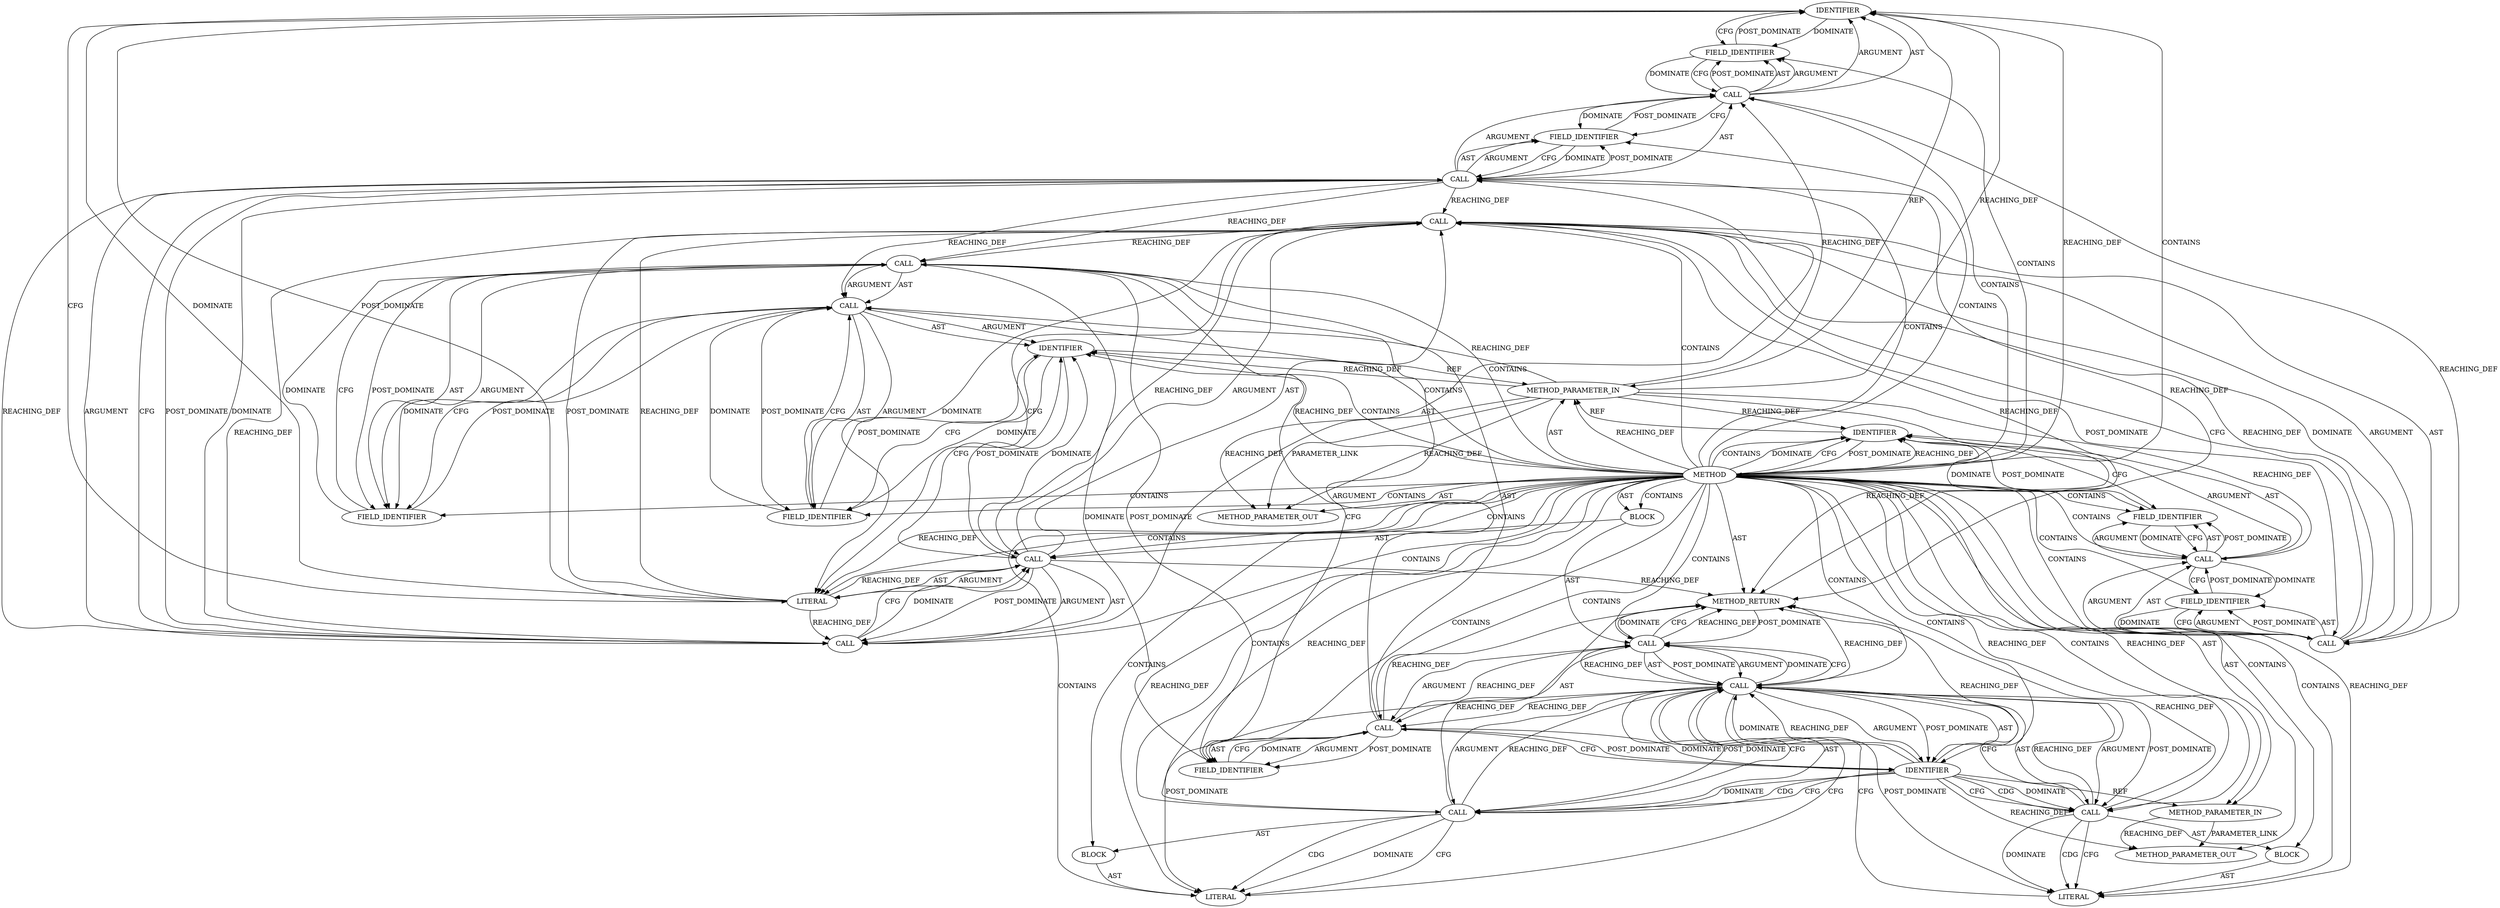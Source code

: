 digraph {
  1720 [label=IDENTIFIER ORDER=1 ARGUMENT_INDEX=1 CODE="con" COLUMN_NUMBER=38 LINE_NUMBER=563 TYPE_FULL_NAME="ceph_connection*" NAME="con"]
  1727 [label=IDENTIFIER ORDER=1 ARGUMENT_INDEX=1 CODE="con" COLUMN_NUMBER=2 LINE_NUMBER=564 TYPE_FULL_NAME="ceph_connection*" NAME="con"]
  1718 [label=CALL ORDER=1 ARGUMENT_INDEX=1 CODE="con->v2.out_epil" COLUMN_NUMBER=38 METHOD_FULL_NAME="<operator>.fieldAccess" LINE_NUMBER=563 TYPE_FULL_NAME="<empty>" DISPATCH_TYPE="STATIC_DISPATCH" SIGNATURE="" NAME="<operator>.fieldAccess"]
  1722 [label=FIELD_IDENTIFIER ORDER=2 ARGUMENT_INDEX=2 CODE="out_epil" COLUMN_NUMBER=38 LINE_NUMBER=563 CANONICAL_NAME="out_epil"]
  1728 [label=FIELD_IDENTIFIER ORDER=2 ARGUMENT_INDEX=2 CODE="v2" COLUMN_NUMBER=2 LINE_NUMBER=564 CANONICAL_NAME="v2"]
  1719 [label=CALL ORDER=1 ARGUMENT_INDEX=1 CODE="con->v2" COLUMN_NUMBER=38 METHOD_FULL_NAME="<operator>.indirectFieldAccess" LINE_NUMBER=563 TYPE_FULL_NAME="<empty>" DISPATCH_TYPE="STATIC_DISPATCH" SIGNATURE="" NAME="<operator>.indirectFieldAccess"]
  13050 [label=METHOD_PARAMETER_OUT ORDER=1 CODE="struct ceph_connection *con" IS_VARIADIC=false COLUMN_NUMBER=36 LINE_NUMBER=561 TYPE_FULL_NAME="ceph_connection*" EVALUATION_STRATEGY="BY_VALUE" INDEX=1 NAME="con"]
  1733 [label=CALL ORDER=2 ARGUMENT_INDEX=2 CODE="FRAME_LATE_STATUS_ABORTED" COLUMN_NUMBER=43 METHOD_FULL_NAME="file_code_old-a282a2f-decode_preamble-528.c:51:51:FRAME_LATE_STATUS_ABORTED:0" LINE_NUMBER=564 TYPE_FULL_NAME="int" DISPATCH_TYPE="INLINED" SIGNATURE="" NAME="FRAME_LATE_STATUS_ABORTED"]
  1726 [label=CALL ORDER=1 ARGUMENT_INDEX=1 CODE="con->v2" COLUMN_NUMBER=2 METHOD_FULL_NAME="<operator>.indirectFieldAccess" LINE_NUMBER=564 TYPE_FULL_NAME="<empty>" DISPATCH_TYPE="STATIC_DISPATCH" SIGNATURE="" NAME="<operator>.indirectFieldAccess"]
  1721 [label=FIELD_IDENTIFIER ORDER=2 ARGUMENT_INDEX=2 CODE="v2" COLUMN_NUMBER=38 LINE_NUMBER=563 CANONICAL_NAME="v2"]
  1715 [label=FIELD_IDENTIFIER ORDER=2 ARGUMENT_INDEX=2 CODE="out_epil" COLUMN_NUMBER=10 LINE_NUMBER=563 CANONICAL_NAME="out_epil"]
  1714 [label=FIELD_IDENTIFIER ORDER=2 ARGUMENT_INDEX=2 CODE="v2" COLUMN_NUMBER=10 LINE_NUMBER=563 CANONICAL_NAME="v2"]
  1708 [label=BLOCK ORDER=3 ARGUMENT_INDEX=-1 CODE="{
	memset(&con->v2.out_epil, 0, sizeof(con->v2.out_epil));
	con->v2.out_epil.late_status = aborted ? FRAME_LATE_STATUS_ABORTED :
						 FRAME_LATE_STATUS_COMPLETE;
}" COLUMN_NUMBER=1 LINE_NUMBER=562 TYPE_FULL_NAME="void"]
  1725 [label=CALL ORDER=1 ARGUMENT_INDEX=1 CODE="con->v2.out_epil" COLUMN_NUMBER=2 METHOD_FULL_NAME="<operator>.fieldAccess" LINE_NUMBER=564 TYPE_FULL_NAME="<empty>" DISPATCH_TYPE="STATIC_DISPATCH" SIGNATURE="" NAME="<operator>.fieldAccess"]
  1730 [label=FIELD_IDENTIFIER ORDER=2 ARGUMENT_INDEX=2 CODE="late_status" COLUMN_NUMBER=2 LINE_NUMBER=564 CANONICAL_NAME="late_status"]
  1737 [label=BLOCK ORDER=1 ARGUMENT_INDEX=1 CODE="<empty>" TYPE_FULL_NAME="void"]
  13051 [label=METHOD_PARAMETER_OUT ORDER=2 CODE="bool aborted" IS_VARIADIC=false COLUMN_NUMBER=65 LINE_NUMBER=561 TYPE_FULL_NAME="bool" EVALUATION_STRATEGY="BY_VALUE" INDEX=2 NAME="aborted"]
  1729 [label=FIELD_IDENTIFIER ORDER=2 ARGUMENT_INDEX=2 CODE="out_epil" COLUMN_NUMBER=2 LINE_NUMBER=564 CANONICAL_NAME="out_epil"]
  1709 [label=CALL ORDER=1 ARGUMENT_INDEX=-1 CODE="memset(&con->v2.out_epil, 0, sizeof(con->v2.out_epil))" COLUMN_NUMBER=2 METHOD_FULL_NAME="memset" LINE_NUMBER=563 TYPE_FULL_NAME="<empty>" DISPATCH_TYPE="STATIC_DISPATCH" SIGNATURE="" NAME="memset"]
  1717 [label=CALL ORDER=3 ARGUMENT_INDEX=3 CODE="sizeof(con->v2.out_epil)" COLUMN_NUMBER=31 METHOD_FULL_NAME="<operator>.sizeOf" LINE_NUMBER=563 TYPE_FULL_NAME="<empty>" DISPATCH_TYPE="STATIC_DISPATCH" SIGNATURE="" NAME="<operator>.sizeOf"]
  1735 [label=LITERAL ORDER=1 ARGUMENT_INDEX=1 CODE="0x1" COLUMN_NUMBER=43 LINE_NUMBER=564 TYPE_FULL_NAME="int"]
  1705 [label=METHOD COLUMN_NUMBER=1 LINE_NUMBER=561 COLUMN_NUMBER_END=42 IS_EXTERNAL=false SIGNATURE="void encode_epilogue_secure (ceph_connection*,bool)" NAME="encode_epilogue_secure" AST_PARENT_TYPE="TYPE_DECL" AST_PARENT_FULL_NAME="file_code_old-a282a2f-decode_preamble-528.c:<global>" ORDER=38 CODE="static void encode_epilogue_secure(struct ceph_connection *con, bool aborted)
{
	memset(&con->v2.out_epil, 0, sizeof(con->v2.out_epil));
	con->v2.out_epil.late_status = aborted ? FRAME_LATE_STATUS_ABORTED :
						 FRAME_LATE_STATUS_COMPLETE;
}" FULL_NAME="encode_epilogue_secure" LINE_NUMBER_END=564 FILENAME="file_code_old-a282a2f-decode_preamble-528.c"]
  1707 [label=METHOD_PARAMETER_IN ORDER=2 CODE="bool aborted" IS_VARIADIC=false COLUMN_NUMBER=65 LINE_NUMBER=561 TYPE_FULL_NAME="bool" EVALUATION_STRATEGY="BY_VALUE" INDEX=2 NAME="aborted"]
  1723 [label=CALL ORDER=2 ARGUMENT_INDEX=-1 CODE="con->v2.out_epil.late_status = aborted ? FRAME_LATE_STATUS_ABORTED :
						 FRAME_LATE_STATUS_COMPLETE" COLUMN_NUMBER=2 METHOD_FULL_NAME="<operator>.assignment" LINE_NUMBER=564 TYPE_FULL_NAME="<empty>" DISPATCH_TYPE="STATIC_DISPATCH" SIGNATURE="" NAME="<operator>.assignment"]
  1731 [label=CALL ORDER=2 ARGUMENT_INDEX=2 CODE="aborted ? FRAME_LATE_STATUS_ABORTED :
						 FRAME_LATE_STATUS_COMPLETE" COLUMN_NUMBER=33 METHOD_FULL_NAME="<operator>.conditional" LINE_NUMBER=564 TYPE_FULL_NAME="<empty>" DISPATCH_TYPE="STATIC_DISPATCH" SIGNATURE="" NAME="<operator>.conditional"]
  1732 [label=IDENTIFIER ORDER=1 ARGUMENT_INDEX=1 CODE="aborted" COLUMN_NUMBER=33 LINE_NUMBER=564 TYPE_FULL_NAME="bool" NAME="aborted"]
  1706 [label=METHOD_PARAMETER_IN ORDER=1 CODE="struct ceph_connection *con" IS_VARIADIC=false COLUMN_NUMBER=36 LINE_NUMBER=561 TYPE_FULL_NAME="ceph_connection*" EVALUATION_STRATEGY="BY_VALUE" INDEX=1 NAME="con"]
  1716 [label=LITERAL ORDER=2 ARGUMENT_INDEX=2 CODE="0" COLUMN_NUMBER=28 LINE_NUMBER=563 TYPE_FULL_NAME="int"]
  1738 [label=LITERAL ORDER=1 ARGUMENT_INDEX=1 CODE="0xe" COLUMN_NUMBER=8 LINE_NUMBER=565 TYPE_FULL_NAME="int"]
  1736 [label=CALL ORDER=3 ARGUMENT_INDEX=3 CODE="FRAME_LATE_STATUS_COMPLETE" COLUMN_NUMBER=8 METHOD_FULL_NAME="file_code_old-a282a2f-decode_preamble-528.c:52:52:FRAME_LATE_STATUS_COMPLETE:0" LINE_NUMBER=565 TYPE_FULL_NAME="int" DISPATCH_TYPE="INLINED" SIGNATURE="" NAME="FRAME_LATE_STATUS_COMPLETE"]
  1711 [label=CALL ORDER=1 ARGUMENT_INDEX=1 CODE="con->v2.out_epil" COLUMN_NUMBER=10 METHOD_FULL_NAME="<operator>.fieldAccess" LINE_NUMBER=563 TYPE_FULL_NAME="<empty>" DISPATCH_TYPE="STATIC_DISPATCH" SIGNATURE="" NAME="<operator>.fieldAccess"]
  1724 [label=CALL ORDER=1 ARGUMENT_INDEX=1 CODE="con->v2.out_epil.late_status" COLUMN_NUMBER=2 METHOD_FULL_NAME="<operator>.fieldAccess" LINE_NUMBER=564 TYPE_FULL_NAME="<empty>" DISPATCH_TYPE="STATIC_DISPATCH" SIGNATURE="" NAME="<operator>.fieldAccess"]
  1734 [label=BLOCK ORDER=1 ARGUMENT_INDEX=1 CODE="<empty>" TYPE_FULL_NAME="void"]
  1739 [label=METHOD_RETURN ORDER=4 CODE="RET" COLUMN_NUMBER=1 LINE_NUMBER=561 TYPE_FULL_NAME="void" EVALUATION_STRATEGY="BY_VALUE"]
  1712 [label=CALL ORDER=1 ARGUMENT_INDEX=1 CODE="con->v2" COLUMN_NUMBER=10 METHOD_FULL_NAME="<operator>.indirectFieldAccess" LINE_NUMBER=563 TYPE_FULL_NAME="<empty>" DISPATCH_TYPE="STATIC_DISPATCH" SIGNATURE="" NAME="<operator>.indirectFieldAccess"]
  1710 [label=CALL ORDER=1 ARGUMENT_INDEX=1 CODE="&con->v2.out_epil" COLUMN_NUMBER=9 METHOD_FULL_NAME="<operator>.addressOf" LINE_NUMBER=563 TYPE_FULL_NAME="<empty>" DISPATCH_TYPE="STATIC_DISPATCH" SIGNATURE="" NAME="<operator>.addressOf"]
  1713 [label=IDENTIFIER ORDER=1 ARGUMENT_INDEX=1 CODE="con" COLUMN_NUMBER=10 LINE_NUMBER=563 TYPE_FULL_NAME="ceph_connection*" NAME="con"]
  1707 -> 13051 [label=REACHING_DEF VARIABLE="aborted"]
  1736 -> 1738 [label=CDG ]
  1705 -> 1709 [label=CONTAINS ]
  1716 -> 1720 [label=CFG ]
  1706 -> 1720 [label=REACHING_DEF VARIABLE="con"]
  1715 -> 1712 [label=POST_DOMINATE ]
  1706 -> 13050 [label=PARAMETER_LINK ]
  1705 -> 1738 [label=CONTAINS ]
  1724 -> 1732 [label=CFG ]
  1731 -> 1732 [label=ARGUMENT ]
  1732 -> 1736 [label=CDG ]
  1705 -> 1733 [label=CONTAINS ]
  1705 -> 1711 [label=CONTAINS ]
  1732 -> 1736 [label=CFG ]
  1736 -> 1737 [label=AST ]
  1734 -> 1735 [label=AST ]
  1705 -> 1708 [label=AST ]
  1711 -> 1719 [label=REACHING_DEF VARIABLE="con->v2.out_epil"]
  1709 -> 1717 [label=POST_DOMINATE ]
  1733 -> 1731 [label=CFG ]
  1709 -> 1717 [label=ARGUMENT ]
  1732 -> 1707 [label=REF ]
  1718 -> 1722 [label=POST_DOMINATE ]
  1733 -> 1739 [label=REACHING_DEF VARIABLE="FRAME_LATE_STATUS_ABORTED"]
  1717 -> 1718 [label=ARGUMENT ]
  1705 -> 1728 [label=CONTAINS ]
  1719 -> 1721 [label=POST_DOMINATE ]
  1732 -> 1731 [label=DOMINATE ]
  1712 -> 1713 [label=ARGUMENT ]
  1731 -> 1724 [label=REACHING_DEF VARIABLE="aborted ? FRAME_LATE_STATUS_ABORTED :
						 FRAME_LATE_STATUS_COMPLETE"]
  1726 -> 1729 [label=CFG ]
  1715 -> 1711 [label=DOMINATE ]
  1717 -> 1709 [label=CFG ]
  1705 -> 13051 [label=AST ]
  1710 -> 1709 [label=REACHING_DEF VARIABLE="&con->v2.out_epil"]
  1725 -> 1730 [label=CFG ]
  1705 -> 1735 [label=CONTAINS ]
  1725 -> 1729 [label=POST_DOMINATE ]
  1723 -> 1724 [label=ARGUMENT ]
  1713 -> 1705 [label=POST_DOMINATE ]
  1733 -> 1731 [label=REACHING_DEF VARIABLE="FRAME_LATE_STATUS_ABORTED"]
  1725 -> 1726 [label=AST ]
  1705 -> 1715 [label=CONTAINS ]
  1726 -> 1729 [label=DOMINATE ]
  1706 -> 1726 [label=REACHING_DEF VARIABLE="con"]
  1733 -> 1735 [label=CFG ]
  1705 -> 1719 [label=CONTAINS ]
  1710 -> 1711 [label=AST ]
  1731 -> 1736 [label=POST_DOMINATE ]
  1727 -> 1728 [label=CFG ]
  1718 -> 1717 [label=DOMINATE ]
  1717 -> 1709 [label=DOMINATE ]
  1723 -> 1731 [label=AST ]
  1731 -> 1733 [label=POST_DOMINATE ]
  1724 -> 1730 [label=AST ]
  1731 -> 1733 [label=AST ]
  1705 -> 1736 [label=CONTAINS ]
  1726 -> 1727 [label=ARGUMENT ]
  1724 -> 1725 [label=AST ]
  1706 -> 1712 [label=REACHING_DEF VARIABLE="con"]
  1709 -> 1717 [label=AST ]
  1723 -> 1739 [label=DOMINATE ]
  1705 -> 1736 [label=REACHING_DEF VARIABLE=""]
  1709 -> 1710 [label=ARGUMENT ]
  1719 -> 1721 [label=AST ]
  1716 -> 1717 [label=REACHING_DEF VARIABLE="0"]
  1736 -> 1738 [label=DOMINATE ]
  1713 -> 1706 [label=REF ]
  1724 -> 1730 [label=ARGUMENT ]
  1706 -> 1727 [label=REACHING_DEF VARIABLE="con"]
  1705 -> 13050 [label=AST ]
  1724 -> 1730 [label=POST_DOMINATE ]
  1705 -> 1735 [label=REACHING_DEF VARIABLE=""]
  1714 -> 1712 [label=DOMINATE ]
  1727 -> 1706 [label=REF ]
  1718 -> 1710 [label=REACHING_DEF VARIABLE="con->v2.out_epil"]
  1705 -> 1713 [label=REACHING_DEF VARIABLE=""]
  1717 -> 1718 [label=POST_DOMINATE ]
  1709 -> 1716 [label=AST ]
  1705 -> 1720 [label=REACHING_DEF VARIABLE=""]
  1732 -> 1724 [label=POST_DOMINATE ]
  1705 -> 1739 [label=AST ]
  1735 -> 1731 [label=CFG ]
  1731 -> 1739 [label=REACHING_DEF VARIABLE="aborted ? FRAME_LATE_STATUS_ABORTED :
						 FRAME_LATE_STATUS_COMPLETE"]
  1705 -> 1712 [label=CONTAINS ]
  1712 -> 1715 [label=DOMINATE ]
  1718 -> 1722 [label=AST ]
  1705 -> 1732 [label=CONTAINS ]
  1718 -> 1739 [label=REACHING_DEF VARIABLE="con->v2.out_epil"]
  1722 -> 1718 [label=CFG ]
  1718 -> 1717 [label=CFG ]
  1706 -> 1719 [label=REACHING_DEF VARIABLE="con"]
  1705 -> 1716 [label=CONTAINS ]
  1736 -> 1731 [label=REACHING_DEF VARIABLE="FRAME_LATE_STATUS_COMPLETE"]
  1714 -> 1712 [label=CFG ]
  1718 -> 1725 [label=REACHING_DEF VARIABLE="con->v2.out_epil"]
  1733 -> 1734 [label=AST ]
  1712 -> 1713 [label=AST ]
  1730 -> 1724 [label=DOMINATE ]
  1709 -> 1727 [label=DOMINATE ]
  1705 -> 1727 [label=CONTAINS ]
  1736 -> 1739 [label=REACHING_DEF VARIABLE="FRAME_LATE_STATUS_COMPLETE"]
  1733 -> 1735 [label=DOMINATE ]
  1726 -> 1728 [label=ARGUMENT ]
  1723 -> 1739 [label=CFG ]
  1705 -> 1722 [label=CONTAINS ]
  1718 -> 1719 [label=ARGUMENT ]
  1719 -> 1720 [label=AST ]
  1717 -> 1718 [label=AST ]
  1716 -> 1709 [label=REACHING_DEF VARIABLE="0"]
  1731 -> 1736 [label=AST ]
  1719 -> 1721 [label=ARGUMENT ]
  1733 -> 1735 [label=CDG ]
  1713 -> 1714 [label=DOMINATE ]
  1705 -> 1729 [label=CONTAINS ]
  1723 -> 1724 [label=AST ]
  1737 -> 1738 [label=AST ]
  1711 -> 1710 [label=CFG ]
  1726 -> 1728 [label=AST ]
  1705 -> 1717 [label=CONTAINS ]
  1711 -> 1715 [label=POST_DOMINATE ]
  1705 -> 1707 [label=REACHING_DEF VARIABLE=""]
  1726 -> 1728 [label=POST_DOMINATE ]
  1724 -> 1725 [label=ARGUMENT ]
  1723 -> 1731 [label=POST_DOMINATE ]
  1725 -> 1729 [label=AST ]
  1706 -> 13050 [label=REACHING_DEF VARIABLE="con"]
  1706 -> 13050 [label=REACHING_DEF VARIABLE="con"]
  1723 -> 1731 [label=ARGUMENT ]
  1731 -> 1738 [label=POST_DOMINATE ]
  1725 -> 1729 [label=ARGUMENT ]
  1738 -> 1731 [label=CFG ]
  1732 -> 1733 [label=CDG ]
  1705 -> 1725 [label=CONTAINS ]
  1707 -> 13051 [label=PARAMETER_LINK ]
  1712 -> 1714 [label=AST ]
  1723 -> 1739 [label=REACHING_DEF VARIABLE="con->v2.out_epil.late_status = aborted ? FRAME_LATE_STATUS_ABORTED :
						 FRAME_LATE_STATUS_COMPLETE"]
  1705 -> 1727 [label=REACHING_DEF VARIABLE=""]
  1710 -> 1725 [label=REACHING_DEF VARIABLE="&con->v2.out_epil"]
  1727 -> 1709 [label=POST_DOMINATE ]
  1728 -> 1726 [label=DOMINATE ]
  1732 -> 13051 [label=REACHING_DEF VARIABLE="aborted"]
  1721 -> 1719 [label=CFG ]
  1736 -> 1738 [label=CFG ]
  1710 -> 1739 [label=REACHING_DEF VARIABLE="&con->v2.out_epil"]
  1705 -> 1706 [label=AST ]
  1711 -> 1715 [label=ARGUMENT ]
  1716 -> 1720 [label=DOMINATE ]
  1709 -> 1710 [label=AST ]
  1731 -> 1723 [label=DOMINATE ]
  1719 -> 1720 [label=ARGUMENT ]
  1718 -> 1722 [label=ARGUMENT ]
  1731 -> 1735 [label=POST_DOMINATE ]
  1720 -> 1716 [label=POST_DOMINATE ]
  1724 -> 1732 [label=DOMINATE ]
  1732 -> 1731 [label=REACHING_DEF VARIABLE="aborted"]
  1732 -> 1733 [label=DOMINATE ]
  1732 -> 1736 [label=DOMINATE ]
  1731 -> 1732 [label=POST_DOMINATE ]
  1713 -> 1714 [label=CFG ]
  1710 -> 1716 [label=CFG ]
  1711 -> 1712 [label=ARGUMENT ]
  1710 -> 1716 [label=DOMINATE ]
  1732 -> 1739 [label=REACHING_DEF VARIABLE="aborted"]
  1705 -> 1730 [label=CONTAINS ]
  1716 -> 1710 [label=POST_DOMINATE ]
  1729 -> 1725 [label=DOMINATE ]
  1725 -> 1726 [label=ARGUMENT ]
  1720 -> 1721 [label=DOMINATE ]
  1705 -> 1737 [label=CONTAINS ]
  1731 -> 1723 [label=CFG ]
  1705 -> 1706 [label=REACHING_DEF VARIABLE=""]
  1705 -> 1733 [label=REACHING_DEF VARIABLE=""]
  1706 -> 1713 [label=REACHING_DEF VARIABLE="con"]
  1712 -> 1714 [label=POST_DOMINATE ]
  1718 -> 1726 [label=REACHING_DEF VARIABLE="con->v2.out_epil"]
  1729 -> 1726 [label=POST_DOMINATE ]
  1721 -> 1720 [label=POST_DOMINATE ]
  1728 -> 1727 [label=POST_DOMINATE ]
  1730 -> 1725 [label=POST_DOMINATE ]
  1705 -> 1734 [label=CONTAINS ]
  1708 -> 1709 [label=AST ]
  1708 -> 1723 [label=AST ]
  1705 -> 1713 [label=CONTAINS ]
  1719 -> 1722 [label=CFG ]
  1724 -> 1723 [label=REACHING_DEF VARIABLE="con->v2.out_epil.late_status"]
  1720 -> 1706 [label=REF ]
  1706 -> 1739 [label=REACHING_DEF VARIABLE="con"]
  1714 -> 1713 [label=POST_DOMINATE ]
  1731 -> 1733 [label=ARGUMENT ]
  1731 -> 1732 [label=AST ]
  1711 -> 1712 [label=AST ]
  1731 -> 1736 [label=ARGUMENT ]
  1725 -> 1730 [label=DOMINATE ]
  1732 -> 1733 [label=CFG ]
  1728 -> 1726 [label=CFG ]
  1705 -> 1720 [label=CONTAINS ]
  1705 -> 1723 [label=CONTAINS ]
  1711 -> 1710 [label=REACHING_DEF VARIABLE="con->v2.out_epil"]
  1726 -> 1727 [label=AST ]
  1705 -> 1707 [label=AST ]
  1705 -> 1731 [label=CONTAINS ]
  1722 -> 1719 [label=POST_DOMINATE ]
  1705 -> 1710 [label=CONTAINS ]
  1705 -> 1738 [label=REACHING_DEF VARIABLE=""]
  1705 -> 1721 [label=CONTAINS ]
  1711 -> 1715 [label=AST ]
  1720 -> 1721 [label=CFG ]
  1710 -> 1711 [label=ARGUMENT ]
  1705 -> 1714 [label=CONTAINS ]
  1716 -> 1710 [label=REACHING_DEF VARIABLE="0"]
  1739 -> 1723 [label=POST_DOMINATE ]
  1710 -> 1711 [label=POST_DOMINATE ]
  1705 -> 1713 [label=DOMINATE ]
  1719 -> 1722 [label=DOMINATE ]
  1729 -> 1725 [label=CFG ]
  1721 -> 1719 [label=DOMINATE ]
  1711 -> 1710 [label=DOMINATE ]
  1710 -> 1717 [label=REACHING_DEF VARIABLE="&con->v2.out_epil"]
  1709 -> 1739 [label=REACHING_DEF VARIABLE="memset(&con->v2.out_epil, 0, sizeof(con->v2.out_epil))"]
  1718 -> 1717 [label=REACHING_DEF VARIABLE="con->v2.out_epil"]
  1712 -> 1714 [label=ARGUMENT ]
  1709 -> 1727 [label=CFG ]
  1722 -> 1718 [label=DOMINATE ]
  1718 -> 1719 [label=AST ]
  1705 -> 1708 [label=CONTAINS ]
  1724 -> 1739 [label=REACHING_DEF VARIABLE="con->v2.out_epil.late_status"]
  1736 -> 1731 [label=CFG ]
  1705 -> 1713 [label=CFG ]
  1705 -> 1724 [label=CONTAINS ]
  1712 -> 1715 [label=CFG ]
  1727 -> 1728 [label=DOMINATE ]
  1730 -> 1724 [label=CFG ]
  1715 -> 1711 [label=CFG ]
  1731 -> 1723 [label=REACHING_DEF VARIABLE="aborted ? FRAME_LATE_STATUS_ABORTED :
						 FRAME_LATE_STATUS_COMPLETE"]
  1705 -> 1716 [label=REACHING_DEF VARIABLE=""]
  1705 -> 1726 [label=CONTAINS ]
  1709 -> 1716 [label=ARGUMENT ]
  1705 -> 1718 [label=CONTAINS ]
}
